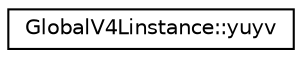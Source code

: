 digraph "Graphical Class Hierarchy"
{
 // INTERACTIVE_SVG=YES
  edge [fontname="Helvetica",fontsize="10",labelfontname="Helvetica",labelfontsize="10"];
  node [fontname="Helvetica",fontsize="10",shape=record];
  rankdir="LR";
  Node1 [label="GlobalV4Linstance::yuyv",height=0.2,width=0.4,color="black", fillcolor="white", style="filled",URL="$dc/dab/struct_global_v4_linstance_1_1yuyv.html"];
}
